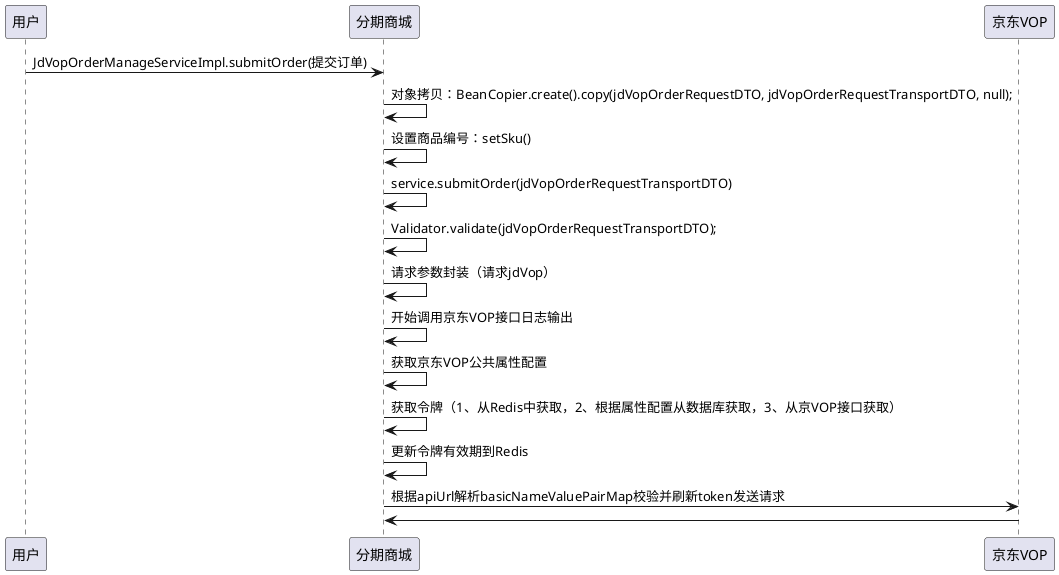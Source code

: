 @startuml
用户 -> 分期商城:JdVopOrderManageServiceImpl.submitOrder(提交订单)
分期商城 -> 分期商城:对象拷贝：BeanCopier.create().copy(jdVopOrderRequestDTO, jdVopOrderRequestTransportDTO, null);
分期商城 -> 分期商城:设置商品编号：setSku()
分期商城 -> 分期商城:service.submitOrder(jdVopOrderRequestTransportDTO)
分期商城 -> 分期商城:Validator.validate(jdVopOrderRequestTransportDTO);
分期商城 -> 分期商城:请求参数封装（请求jdVop）
分期商城 -> 分期商城:开始调用京东VOP接口日志输出
分期商城 -> 分期商城:获取京东VOP公共属性配置
分期商城 -> 分期商城:获取令牌（1、从Redis中获取，2、根据属性配置从数据库获取，3、从京VOP接口获取）
分期商城 -> 分期商城:更新令牌有效期到Redis
分期商城 -> 京东VOP:根据apiUrl解析basicNameValuePairMap校验并刷新token发送请求
京东VOP -> 分期商城:
@enduml
